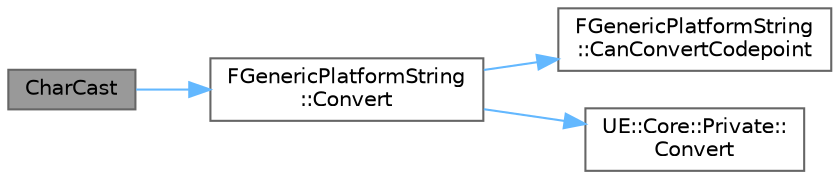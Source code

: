digraph "CharCast"
{
 // INTERACTIVE_SVG=YES
 // LATEX_PDF_SIZE
  bgcolor="transparent";
  edge [fontname=Helvetica,fontsize=10,labelfontname=Helvetica,labelfontsize=10];
  node [fontname=Helvetica,fontsize=10,shape=box,height=0.2,width=0.4];
  rankdir="LR";
  Node1 [id="Node000001",label="CharCast",height=0.2,width=0.4,color="gray40", fillcolor="grey60", style="filled", fontcolor="black",tooltip="Casts one fixed-width char type into another."];
  Node1 -> Node2 [id="edge1_Node000001_Node000002",color="steelblue1",style="solid",tooltip=" "];
  Node2 [id="Node000002",label="FGenericPlatformString\l::Convert",height=0.2,width=0.4,color="grey40", fillcolor="white", style="filled",URL="$d1/d81/structFGenericPlatformString.html#a725c9d8aa0a9343e5ab167b47bfc07a8",tooltip="Converts the null-terminated Src string range from SourceEncoding to DestEncoding and writes it to th..."];
  Node2 -> Node3 [id="edge2_Node000002_Node000003",color="steelblue1",style="solid",tooltip=" "];
  Node3 [id="Node000003",label="FGenericPlatformString\l::CanConvertCodepoint",height=0.2,width=0.4,color="grey40", fillcolor="white", style="filled",URL="$d1/d81/structFGenericPlatformString.html#a4310aba886365747614839063b365286",tooltip="Tests whether a particular codepoint can be converted to the destination encoding."];
  Node2 -> Node4 [id="edge3_Node000002_Node000004",color="steelblue1",style="solid",tooltip=" "];
  Node4 [id="Node000004",label="UE::Core::Private::\lConvert",height=0.2,width=0.4,color="grey40", fillcolor="white", style="filled",URL="$d1/de6/namespaceUE_1_1Core_1_1Private.html#a253d115b541977b8301c4ad562cb2638",tooltip=" "];
}
